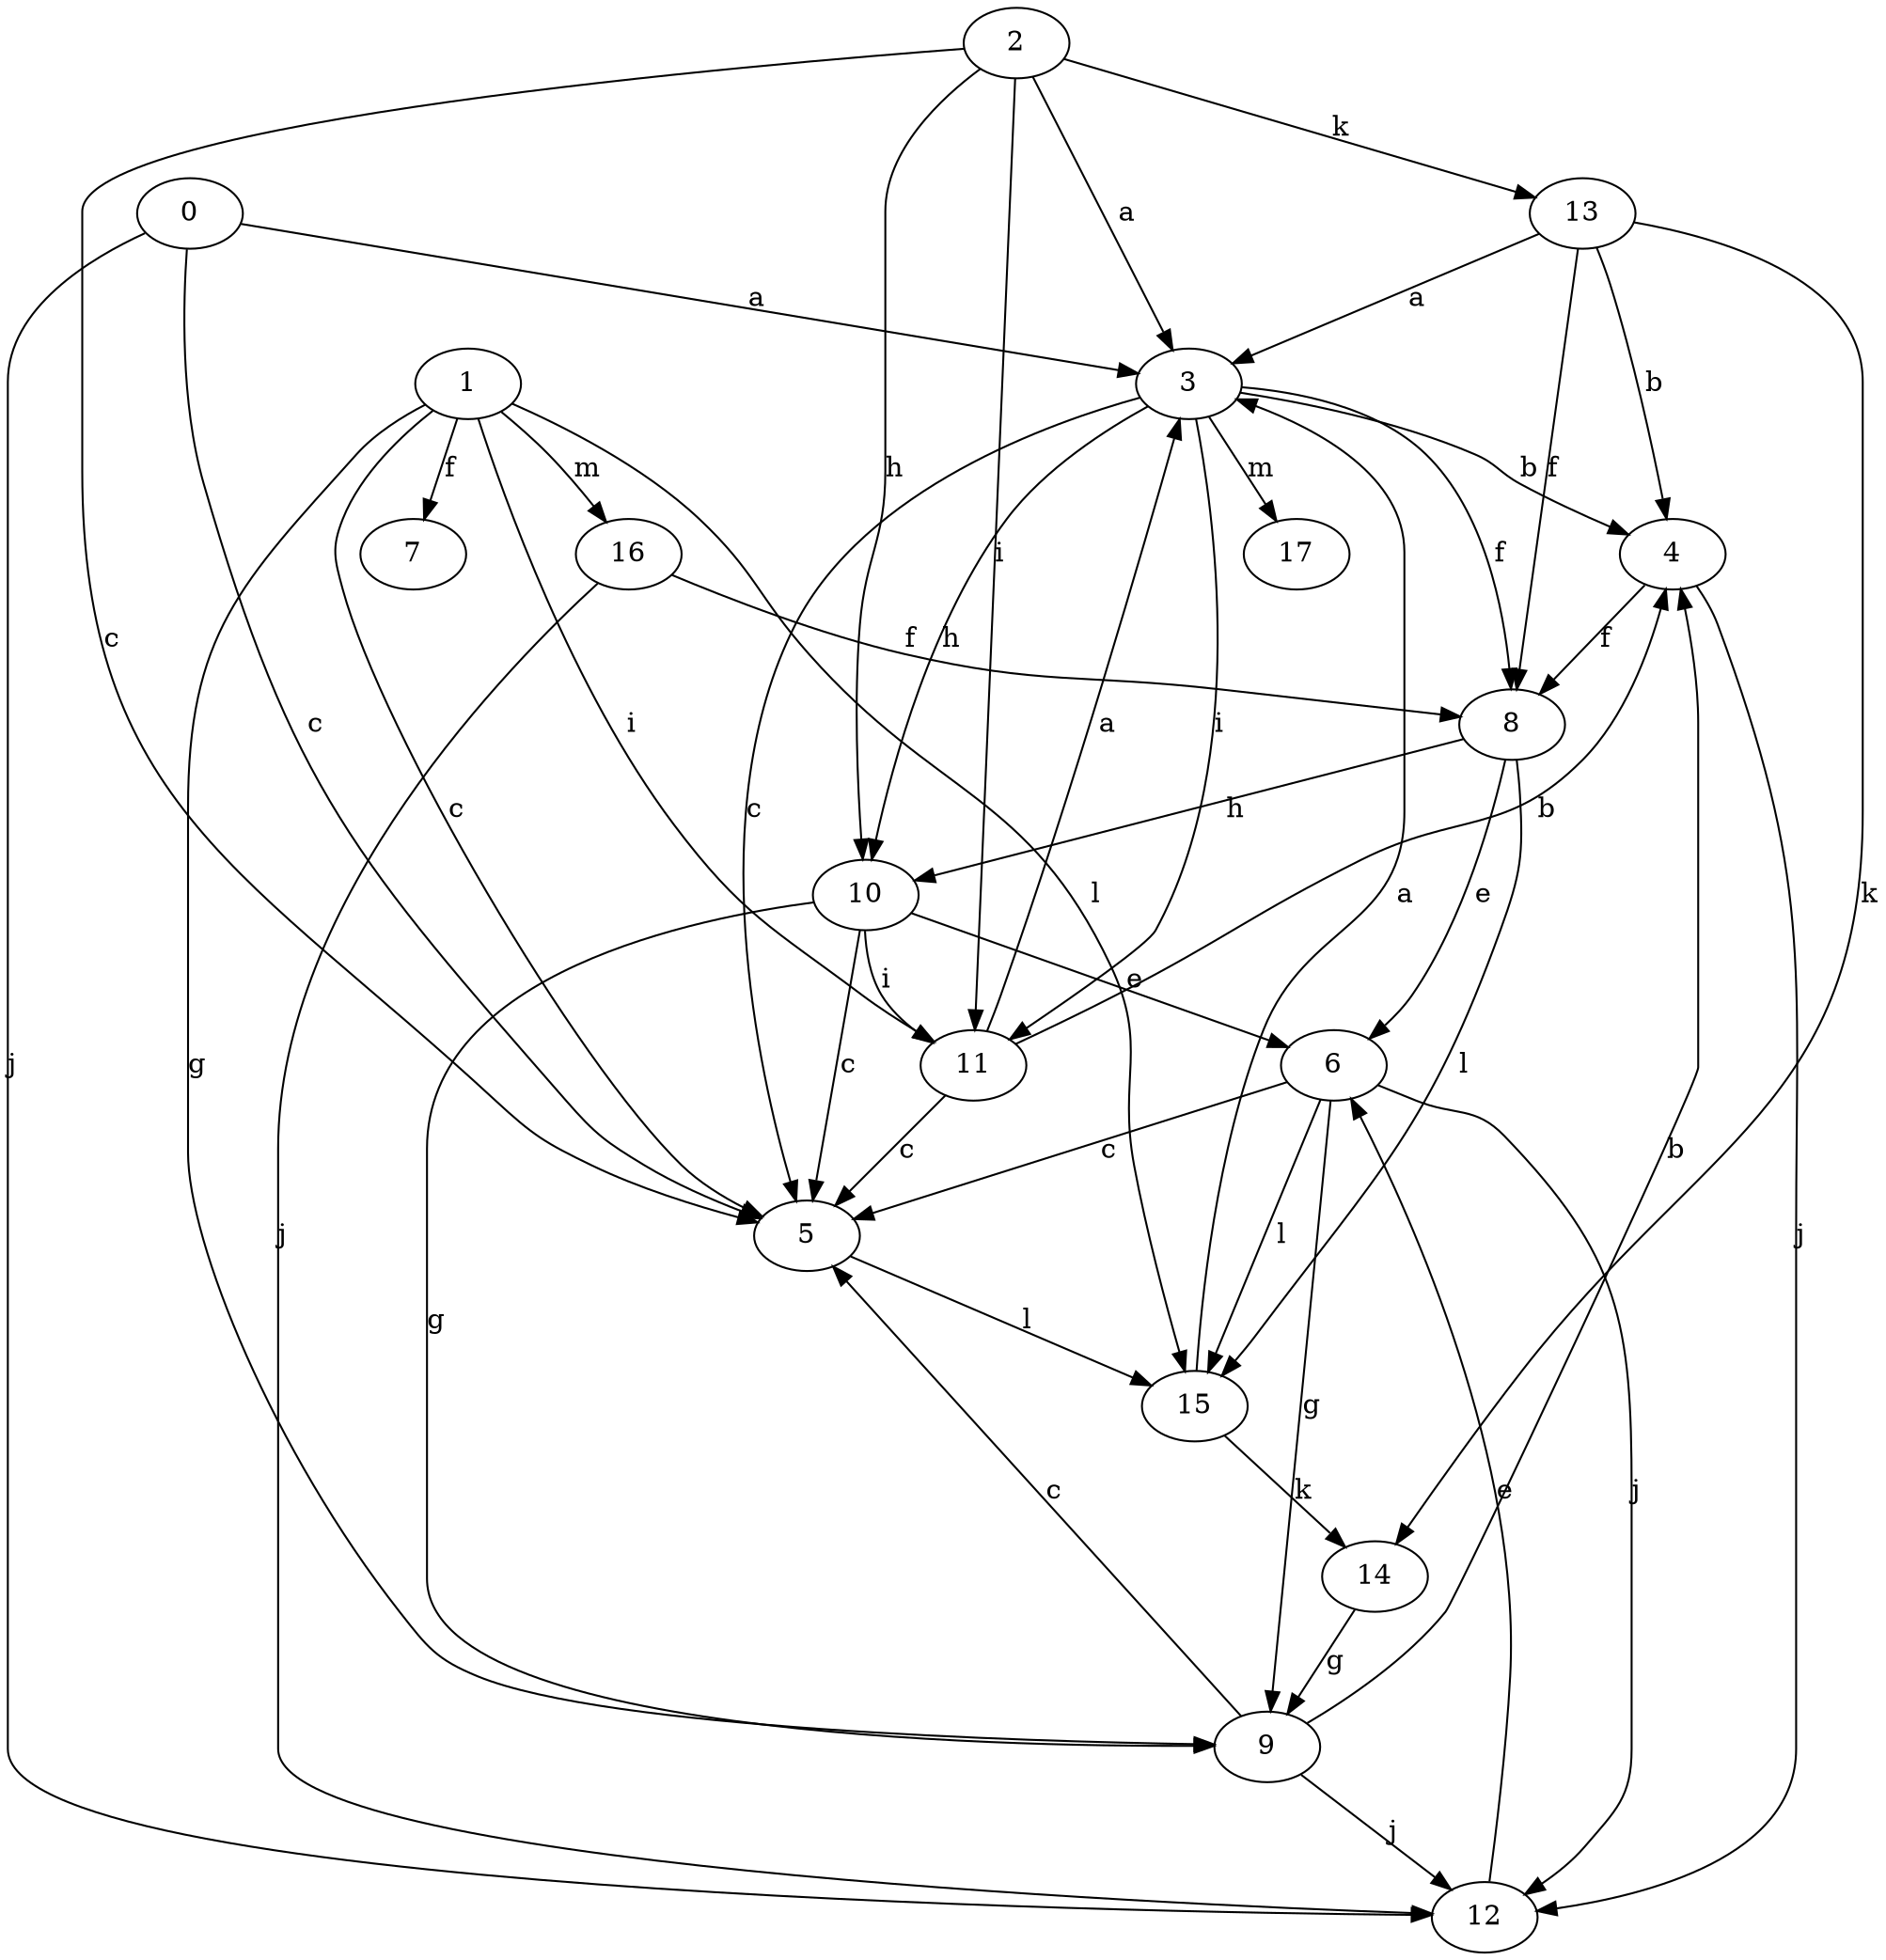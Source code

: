 strict digraph  {
3;
4;
5;
6;
7;
8;
9;
10;
0;
1;
11;
12;
2;
13;
14;
15;
16;
17;
3 -> 4  [label=b];
3 -> 5  [label=c];
3 -> 8  [label=f];
3 -> 10  [label=h];
3 -> 11  [label=i];
3 -> 17  [label=m];
4 -> 8  [label=f];
4 -> 12  [label=j];
5 -> 15  [label=l];
6 -> 5  [label=c];
6 -> 9  [label=g];
6 -> 12  [label=j];
6 -> 15  [label=l];
8 -> 6  [label=e];
8 -> 10  [label=h];
8 -> 15  [label=l];
9 -> 4  [label=b];
9 -> 5  [label=c];
9 -> 12  [label=j];
10 -> 5  [label=c];
10 -> 6  [label=e];
10 -> 9  [label=g];
10 -> 11  [label=i];
0 -> 3  [label=a];
0 -> 5  [label=c];
0 -> 12  [label=j];
1 -> 5  [label=c];
1 -> 7  [label=f];
1 -> 9  [label=g];
1 -> 11  [label=i];
1 -> 15  [label=l];
1 -> 16  [label=m];
11 -> 3  [label=a];
11 -> 4  [label=b];
11 -> 5  [label=c];
12 -> 6  [label=e];
2 -> 3  [label=a];
2 -> 5  [label=c];
2 -> 10  [label=h];
2 -> 11  [label=i];
2 -> 13  [label=k];
13 -> 3  [label=a];
13 -> 4  [label=b];
13 -> 8  [label=f];
13 -> 14  [label=k];
14 -> 9  [label=g];
15 -> 3  [label=a];
15 -> 14  [label=k];
16 -> 8  [label=f];
16 -> 12  [label=j];
}
